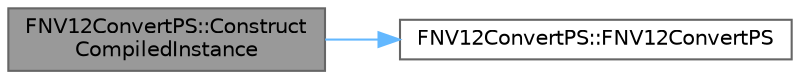 digraph "FNV12ConvertPS::ConstructCompiledInstance"
{
 // INTERACTIVE_SVG=YES
 // LATEX_PDF_SIZE
  bgcolor="transparent";
  edge [fontname=Helvetica,fontsize=10,labelfontname=Helvetica,labelfontsize=10];
  node [fontname=Helvetica,fontsize=10,shape=box,height=0.2,width=0.4];
  rankdir="LR";
  Node1 [id="Node000001",label="FNV12ConvertPS::Construct\lCompiledInstance",height=0.2,width=0.4,color="gray40", fillcolor="grey60", style="filled", fontcolor="black",tooltip=" "];
  Node1 -> Node2 [id="edge1_Node000001_Node000002",color="steelblue1",style="solid",tooltip=" "];
  Node2 [id="Node000002",label="FNV12ConvertPS::FNV12ConvertPS",height=0.2,width=0.4,color="grey40", fillcolor="white", style="filled",URL="$dd/d1d/classFNV12ConvertPS.html#a37011de28f26591c766a338c6b3fe82b",tooltip=" "];
}
